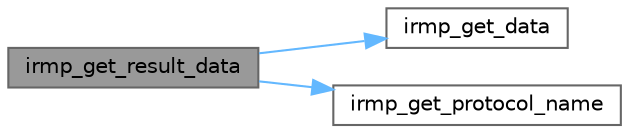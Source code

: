 digraph "irmp_get_result_data"
{
 // LATEX_PDF_SIZE
  bgcolor="transparent";
  edge [fontname=Helvetica,fontsize=10,labelfontname=Helvetica,labelfontsize=10];
  node [fontname=Helvetica,fontsize=10,shape=box,height=0.2,width=0.4];
  rankdir="LR";
  Node1 [id="Node000001",label="irmp_get_result_data",height=0.2,width=0.4,color="gray40", fillcolor="grey60", style="filled", fontcolor="black",tooltip="Query result data after detection succeeded."];
  Node1 -> Node2 [id="edge1_Node000001_Node000002",color="steelblue1",style="solid",tooltip=" "];
  Node2 [id="Node000002",label="irmp_get_data",height=0.2,width=0.4,color="grey40", fillcolor="white", style="filled",URL="$a00023.html#a5c852e4e82ee5f0bbe8197c342d95654",tooltip=" "];
  Node1 -> Node3 [id="edge2_Node000001_Node000003",color="steelblue1",style="solid",tooltip=" "];
  Node3 [id="Node000003",label="irmp_get_protocol_name",height=0.2,width=0.4,color="grey40", fillcolor="white", style="filled",URL="$a00032.html#a46ec5c979b2c97c4e1dc4140c6731caa",tooltip="Resolve the protocol identifer to the protocol's name."];
}
